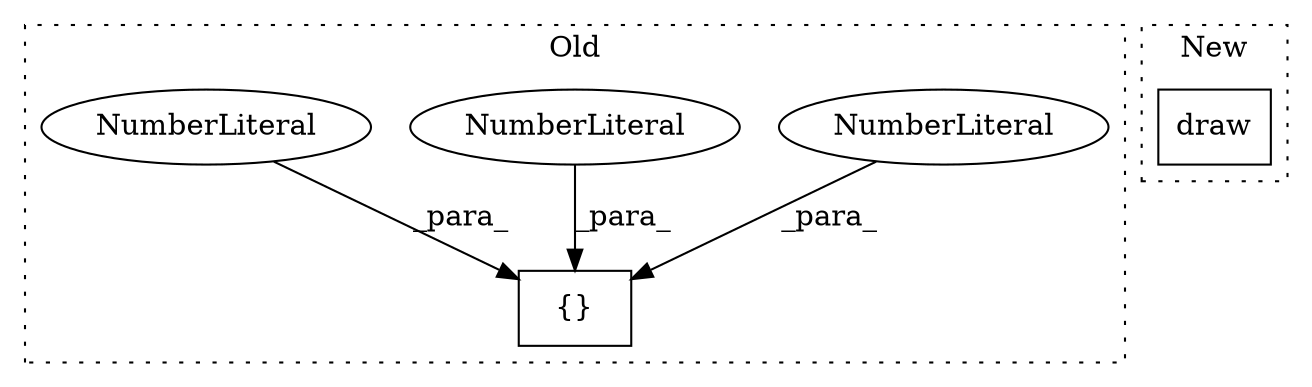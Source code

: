 digraph G {
subgraph cluster0 {
1 [label="{}" a="4" s="2020,2032" l="1,1" shape="box"];
3 [label="NumberLiteral" a="34" s="2025" l="3" shape="ellipse"];
4 [label="NumberLiteral" a="34" s="2029" l="3" shape="ellipse"];
5 [label="NumberLiteral" a="34" s="2021" l="3" shape="ellipse"];
label = "Old";
style="dotted";
}
subgraph cluster1 {
2 [label="draw" a="32" s="2159" l="6" shape="box"];
label = "New";
style="dotted";
}
3 -> 1 [label="_para_"];
4 -> 1 [label="_para_"];
5 -> 1 [label="_para_"];
}